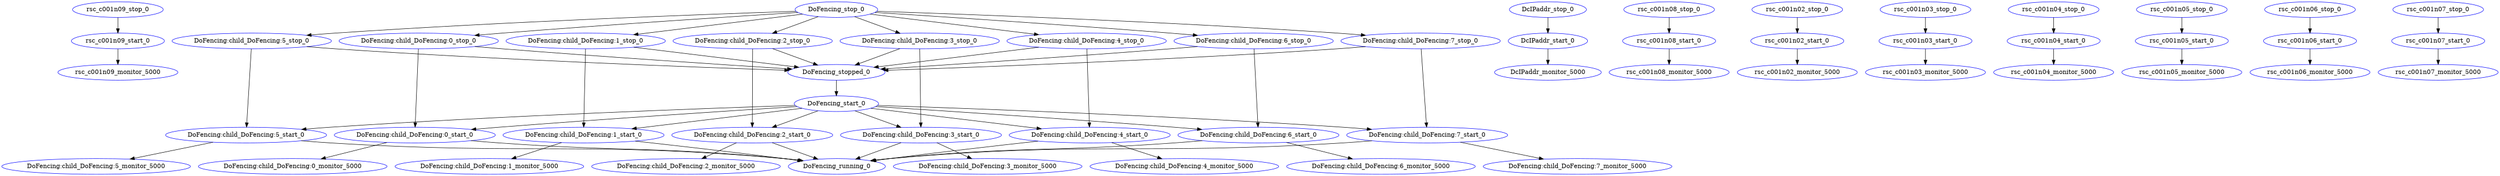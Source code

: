 digraph "g" {
	size = "30,30"
"rsc_c001n09_monitor_5000" [ color="blue" ]
"DoFencing:child_DoFencing:5_monitor_5000" [ color="blue" ]
"DcIPaddr_monitor_5000" [ color="blue" ]
"DoFencing:child_DoFencing:7_monitor_5000" [ color="blue" ]
"rsc_c001n08_monitor_5000" [ color="blue" ]
"rsc_c001n02_monitor_5000" [ color="blue" ]
"DoFencing:child_DoFencing:6_monitor_5000" [ color="blue" ]
"DoFencing:child_DoFencing:0_monitor_5000" [ color="blue" ]
"rsc_c001n03_monitor_5000" [ color="blue" ]
"DoFencing:child_DoFencing:1_monitor_5000" [ color="blue" ]
"rsc_c001n04_monitor_5000" [ color="blue" ]
"DoFencing:child_DoFencing:2_monitor_5000" [ color="blue" ]
"rsc_c001n05_monitor_5000" [ color="blue" ]
"DoFencing:child_DoFencing:3_monitor_5000" [ color="blue" ]
"rsc_c001n06_monitor_5000" [ color="blue" ]
"DoFencing:child_DoFencing:4_monitor_5000" [ color="blue" ]
"rsc_c001n07_monitor_5000" [ color="blue" ]
"DcIPaddr_stop_0" [ color="blue" ]
"DcIPaddr_start_0" [ color="blue" ]
"rsc_c001n09_stop_0" [ color="blue" ]
"rsc_c001n09_start_0" [ color="blue" ]
"rsc_c001n02_stop_0" [ color="blue" ]
"rsc_c001n02_start_0" [ color="blue" ]
"rsc_c001n03_stop_0" [ color="blue" ]
"rsc_c001n03_start_0" [ color="blue" ]
"rsc_c001n04_stop_0" [ color="blue" ]
"rsc_c001n04_start_0" [ color="blue" ]
"rsc_c001n05_stop_0" [ color="blue" ]
"rsc_c001n05_start_0" [ color="blue" ]
"rsc_c001n06_stop_0" [ color="blue" ]
"rsc_c001n06_start_0" [ color="blue" ]
"rsc_c001n07_stop_0" [ color="blue" ]
"rsc_c001n07_start_0" [ color="blue" ]
"rsc_c001n08_stop_0" [ color="blue" ]
"rsc_c001n08_start_0" [ color="blue" ]
"DoFencing:child_DoFencing:0_stop_0" [ color="blue" ]
"DoFencing:child_DoFencing:0_start_0" [ color="blue" ]
"DoFencing:child_DoFencing:1_stop_0" [ color="blue" ]
"DoFencing:child_DoFencing:1_start_0" [ color="blue" ]
"DoFencing:child_DoFencing:2_stop_0" [ color="blue" ]
"DoFencing:child_DoFencing:2_start_0" [ color="blue" ]
"DoFencing:child_DoFencing:3_stop_0" [ color="blue" ]
"DoFencing:child_DoFencing:3_start_0" [ color="blue" ]
"DoFencing:child_DoFencing:4_stop_0" [ color="blue" ]
"DoFencing:child_DoFencing:4_start_0" [ color="blue" ]
"DoFencing:child_DoFencing:5_stop_0" [ color="blue" ]
"DoFencing:child_DoFencing:5_start_0" [ color="blue" ]
"DoFencing:child_DoFencing:6_stop_0" [ color="blue" ]
"DoFencing:child_DoFencing:6_start_0" [ color="blue" ]
"DoFencing:child_DoFencing:7_stop_0" [ color="blue" ]
"DoFencing:child_DoFencing:7_start_0" [ color="blue" ]
"DoFencing_start_0" [ color="blue" ]
"DoFencing_running_0" [ color="blue" ]
"DoFencing_stop_0" [ color="blue" ]
"DoFencing_stopped_0" [ color="blue" ]
"rsc_c001n09_start_0" -> "rsc_c001n09_monitor_5000"
"DoFencing:child_DoFencing:5_start_0" -> "DoFencing:child_DoFencing:5_monitor_5000"
"DcIPaddr_start_0" -> "DcIPaddr_monitor_5000"
"DoFencing:child_DoFencing:7_start_0" -> "DoFencing:child_DoFencing:7_monitor_5000"
"rsc_c001n08_start_0" -> "rsc_c001n08_monitor_5000"
"rsc_c001n02_start_0" -> "rsc_c001n02_monitor_5000"
"DoFencing:child_DoFencing:6_start_0" -> "DoFencing:child_DoFencing:6_monitor_5000"
"DoFencing:child_DoFencing:0_start_0" -> "DoFencing:child_DoFencing:0_monitor_5000"
"rsc_c001n03_start_0" -> "rsc_c001n03_monitor_5000"
"DoFencing:child_DoFencing:1_start_0" -> "DoFencing:child_DoFencing:1_monitor_5000"
"rsc_c001n04_start_0" -> "rsc_c001n04_monitor_5000"
"DoFencing:child_DoFencing:2_start_0" -> "DoFencing:child_DoFencing:2_monitor_5000"
"rsc_c001n05_start_0" -> "rsc_c001n05_monitor_5000"
"DoFencing:child_DoFencing:3_start_0" -> "DoFencing:child_DoFencing:3_monitor_5000"
"rsc_c001n06_start_0" -> "rsc_c001n06_monitor_5000"
"DoFencing:child_DoFencing:4_start_0" -> "DoFencing:child_DoFencing:4_monitor_5000"
"rsc_c001n07_start_0" -> "rsc_c001n07_monitor_5000"
"DcIPaddr_stop_0" -> "DcIPaddr_start_0"
"rsc_c001n09_stop_0" -> "rsc_c001n09_start_0"
"rsc_c001n02_stop_0" -> "rsc_c001n02_start_0"
"rsc_c001n03_stop_0" -> "rsc_c001n03_start_0"
"rsc_c001n04_stop_0" -> "rsc_c001n04_start_0"
"rsc_c001n05_stop_0" -> "rsc_c001n05_start_0"
"rsc_c001n06_stop_0" -> "rsc_c001n06_start_0"
"rsc_c001n07_stop_0" -> "rsc_c001n07_start_0"
"rsc_c001n08_stop_0" -> "rsc_c001n08_start_0"
"DoFencing_stop_0" -> "DoFencing:child_DoFencing:0_stop_0"
"DoFencing:child_DoFencing:0_stop_0" -> "DoFencing:child_DoFencing:0_start_0"
"DoFencing_start_0" -> "DoFencing:child_DoFencing:0_start_0"
"DoFencing_stop_0" -> "DoFencing:child_DoFencing:1_stop_0"
"DoFencing:child_DoFencing:1_stop_0" -> "DoFencing:child_DoFencing:1_start_0"
"DoFencing_start_0" -> "DoFencing:child_DoFencing:1_start_0"
"DoFencing_stop_0" -> "DoFencing:child_DoFencing:2_stop_0"
"DoFencing:child_DoFencing:2_stop_0" -> "DoFencing:child_DoFencing:2_start_0"
"DoFencing_start_0" -> "DoFencing:child_DoFencing:2_start_0"
"DoFencing_stop_0" -> "DoFencing:child_DoFencing:3_stop_0"
"DoFencing:child_DoFencing:3_stop_0" -> "DoFencing:child_DoFencing:3_start_0"
"DoFencing_start_0" -> "DoFencing:child_DoFencing:3_start_0"
"DoFencing_stop_0" -> "DoFencing:child_DoFencing:4_stop_0"
"DoFencing:child_DoFencing:4_stop_0" -> "DoFencing:child_DoFencing:4_start_0"
"DoFencing_start_0" -> "DoFencing:child_DoFencing:4_start_0"
"DoFencing_stop_0" -> "DoFencing:child_DoFencing:5_stop_0"
"DoFencing:child_DoFencing:5_stop_0" -> "DoFencing:child_DoFencing:5_start_0"
"DoFencing_start_0" -> "DoFencing:child_DoFencing:5_start_0"
"DoFencing_stop_0" -> "DoFencing:child_DoFencing:6_stop_0"
"DoFencing:child_DoFencing:6_stop_0" -> "DoFencing:child_DoFencing:6_start_0"
"DoFencing_start_0" -> "DoFencing:child_DoFencing:6_start_0"
"DoFencing_stop_0" -> "DoFencing:child_DoFencing:7_stop_0"
"DoFencing:child_DoFencing:7_stop_0" -> "DoFencing:child_DoFencing:7_start_0"
"DoFencing_start_0" -> "DoFencing:child_DoFencing:7_start_0"
"DoFencing_stopped_0" -> "DoFencing_start_0"
"DoFencing:child_DoFencing:0_start_0" -> "DoFencing_running_0"
"DoFencing:child_DoFencing:1_start_0" -> "DoFencing_running_0"
"DoFencing:child_DoFencing:2_start_0" -> "DoFencing_running_0"
"DoFencing:child_DoFencing:3_start_0" -> "DoFencing_running_0"
"DoFencing:child_DoFencing:4_start_0" -> "DoFencing_running_0"
"DoFencing:child_DoFencing:5_start_0" -> "DoFencing_running_0"
"DoFencing:child_DoFencing:6_start_0" -> "DoFencing_running_0"
"DoFencing:child_DoFencing:7_start_0" -> "DoFencing_running_0"
"DoFencing:child_DoFencing:0_stop_0" -> "DoFencing_stopped_0"
"DoFencing:child_DoFencing:1_stop_0" -> "DoFencing_stopped_0"
"DoFencing:child_DoFencing:2_stop_0" -> "DoFencing_stopped_0"
"DoFencing:child_DoFencing:3_stop_0" -> "DoFencing_stopped_0"
"DoFencing:child_DoFencing:4_stop_0" -> "DoFencing_stopped_0"
"DoFencing:child_DoFencing:5_stop_0" -> "DoFencing_stopped_0"
"DoFencing:child_DoFencing:6_stop_0" -> "DoFencing_stopped_0"
"DoFencing:child_DoFencing:7_stop_0" -> "DoFencing_stopped_0"
}
